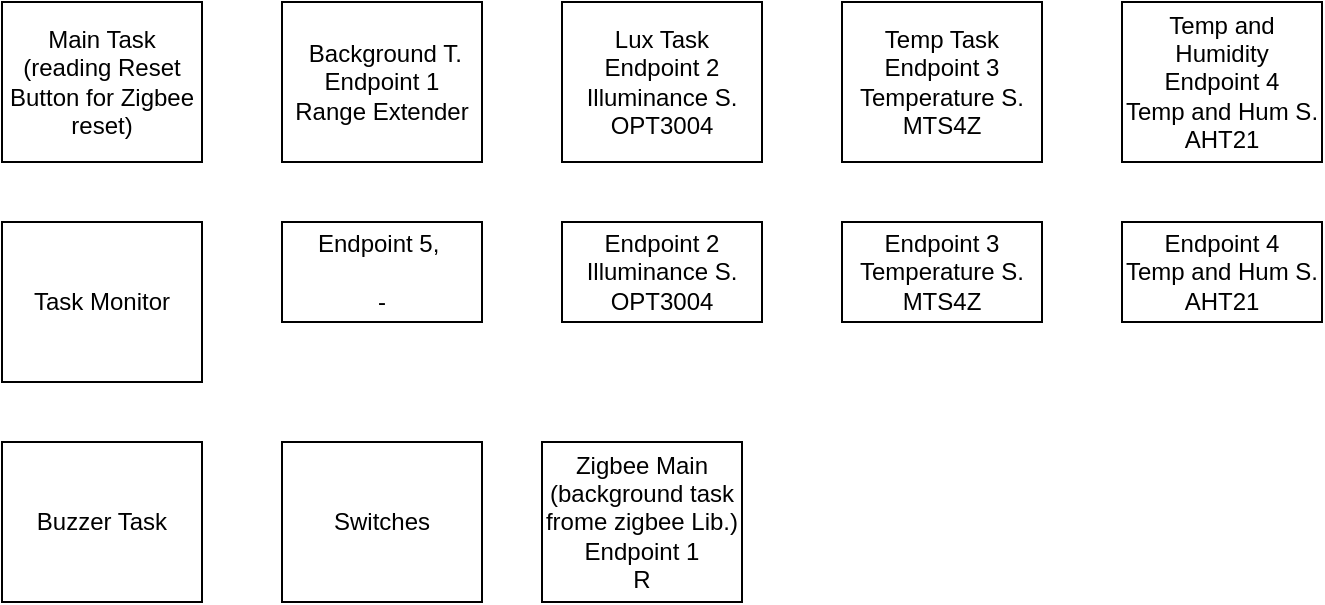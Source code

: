 <mxfile version="28.0.6">
  <diagram name="Seite-1" id="tLXIKwma0Idv3vPYo2Qv">
    <mxGraphModel dx="708" dy="419" grid="1" gridSize="10" guides="1" tooltips="1" connect="1" arrows="1" fold="1" page="1" pageScale="1" pageWidth="1169" pageHeight="827" math="0" shadow="0">
      <root>
        <mxCell id="0" />
        <mxCell id="1" parent="0" />
        <mxCell id="RtjheDZ82Jtx4W11LPEf-1" value="&amp;nbsp;Background T.&lt;div&gt;Endpoint 1&lt;div&gt;Range Extender&lt;/div&gt;&lt;/div&gt;" style="html=1;dashed=0;whiteSpace=wrap;" vertex="1" parent="1">
          <mxGeometry x="250" y="80" width="100" height="80" as="geometry" />
        </mxCell>
        <mxCell id="RtjheDZ82Jtx4W11LPEf-2" value="&lt;div&gt;Lux Task&lt;/div&gt;Endpoint 2&lt;div&gt;Illuminance S.&lt;/div&gt;&lt;div&gt;OPT3004&lt;/div&gt;" style="html=1;dashed=0;whiteSpace=wrap;" vertex="1" parent="1">
          <mxGeometry x="390" y="80" width="100" height="80" as="geometry" />
        </mxCell>
        <mxCell id="RtjheDZ82Jtx4W11LPEf-3" value="&lt;div&gt;Temp Task&lt;/div&gt;Endpoint 3&lt;div&gt;Temperature S.&lt;/div&gt;&lt;div&gt;MTS4Z&lt;/div&gt;" style="html=1;dashed=0;whiteSpace=wrap;" vertex="1" parent="1">
          <mxGeometry x="530" y="80" width="100" height="80" as="geometry" />
        </mxCell>
        <mxCell id="RtjheDZ82Jtx4W11LPEf-4" value="&lt;div&gt;Temp and Humidity&lt;/div&gt;Endpoint 4&lt;div&gt;Temp and&amp;nbsp;&lt;span style=&quot;background-color: transparent; color: light-dark(rgb(0, 0, 0), rgb(255, 255, 255));&quot;&gt;Hum S.&lt;/span&gt;&lt;/div&gt;&lt;div&gt;&lt;div&gt;AHT21&lt;/div&gt;&lt;/div&gt;" style="html=1;dashed=0;whiteSpace=wrap;" vertex="1" parent="1">
          <mxGeometry x="670" y="80" width="100" height="80" as="geometry" />
        </mxCell>
        <mxCell id="RtjheDZ82Jtx4W11LPEf-5" value="Endpoint 5,&amp;nbsp;&lt;div&gt;&lt;br&gt;&lt;/div&gt;&lt;div&gt;-&lt;/div&gt;" style="html=1;dashed=0;whiteSpace=wrap;" vertex="1" parent="1">
          <mxGeometry x="250" y="190" width="100" height="50" as="geometry" />
        </mxCell>
        <mxCell id="RtjheDZ82Jtx4W11LPEf-6" value="Endpoint 2&lt;div&gt;Illuminance S.&lt;/div&gt;&lt;div&gt;OPT3004&lt;/div&gt;" style="html=1;dashed=0;whiteSpace=wrap;" vertex="1" parent="1">
          <mxGeometry x="390" y="190" width="100" height="50" as="geometry" />
        </mxCell>
        <mxCell id="RtjheDZ82Jtx4W11LPEf-7" value="Endpoint 3&lt;div&gt;Temperature S.&lt;/div&gt;&lt;div&gt;MTS4Z&lt;/div&gt;" style="html=1;dashed=0;whiteSpace=wrap;" vertex="1" parent="1">
          <mxGeometry x="530" y="190" width="100" height="50" as="geometry" />
        </mxCell>
        <mxCell id="RtjheDZ82Jtx4W11LPEf-8" value="Endpoint 4&lt;div&gt;Temp and Hum S.&lt;br&gt;&lt;div&gt;AHT21&lt;/div&gt;&lt;/div&gt;" style="html=1;dashed=0;whiteSpace=wrap;" vertex="1" parent="1">
          <mxGeometry x="670" y="190" width="100" height="50" as="geometry" />
        </mxCell>
        <mxCell id="RtjheDZ82Jtx4W11LPEf-9" value="Main Task&lt;div&gt;(reading Reset Button for Zigbee reset)&lt;/div&gt;" style="html=1;dashed=0;whiteSpace=wrap;" vertex="1" parent="1">
          <mxGeometry x="110" y="80" width="100" height="80" as="geometry" />
        </mxCell>
        <mxCell id="RtjheDZ82Jtx4W11LPEf-10" value="Task Monitor" style="html=1;dashed=0;whiteSpace=wrap;" vertex="1" parent="1">
          <mxGeometry x="110" y="190" width="100" height="80" as="geometry" />
        </mxCell>
        <mxCell id="RtjheDZ82Jtx4W11LPEf-11" value="Buzzer Task" style="html=1;dashed=0;whiteSpace=wrap;" vertex="1" parent="1">
          <mxGeometry x="110" y="300" width="100" height="80" as="geometry" />
        </mxCell>
        <mxCell id="RtjheDZ82Jtx4W11LPEf-12" value="Switches" style="html=1;dashed=0;whiteSpace=wrap;" vertex="1" parent="1">
          <mxGeometry x="250" y="300" width="100" height="80" as="geometry" />
        </mxCell>
        <mxCell id="RtjheDZ82Jtx4W11LPEf-13" value="Zigbee Main&lt;div&gt;(background task frome zigbee Lib.)&lt;/div&gt;&lt;div&gt;Endpoint 1&lt;/div&gt;&lt;div&gt;R&lt;/div&gt;" style="html=1;dashed=0;whiteSpace=wrap;" vertex="1" parent="1">
          <mxGeometry x="380" y="300" width="100" height="80" as="geometry" />
        </mxCell>
      </root>
    </mxGraphModel>
  </diagram>
</mxfile>
